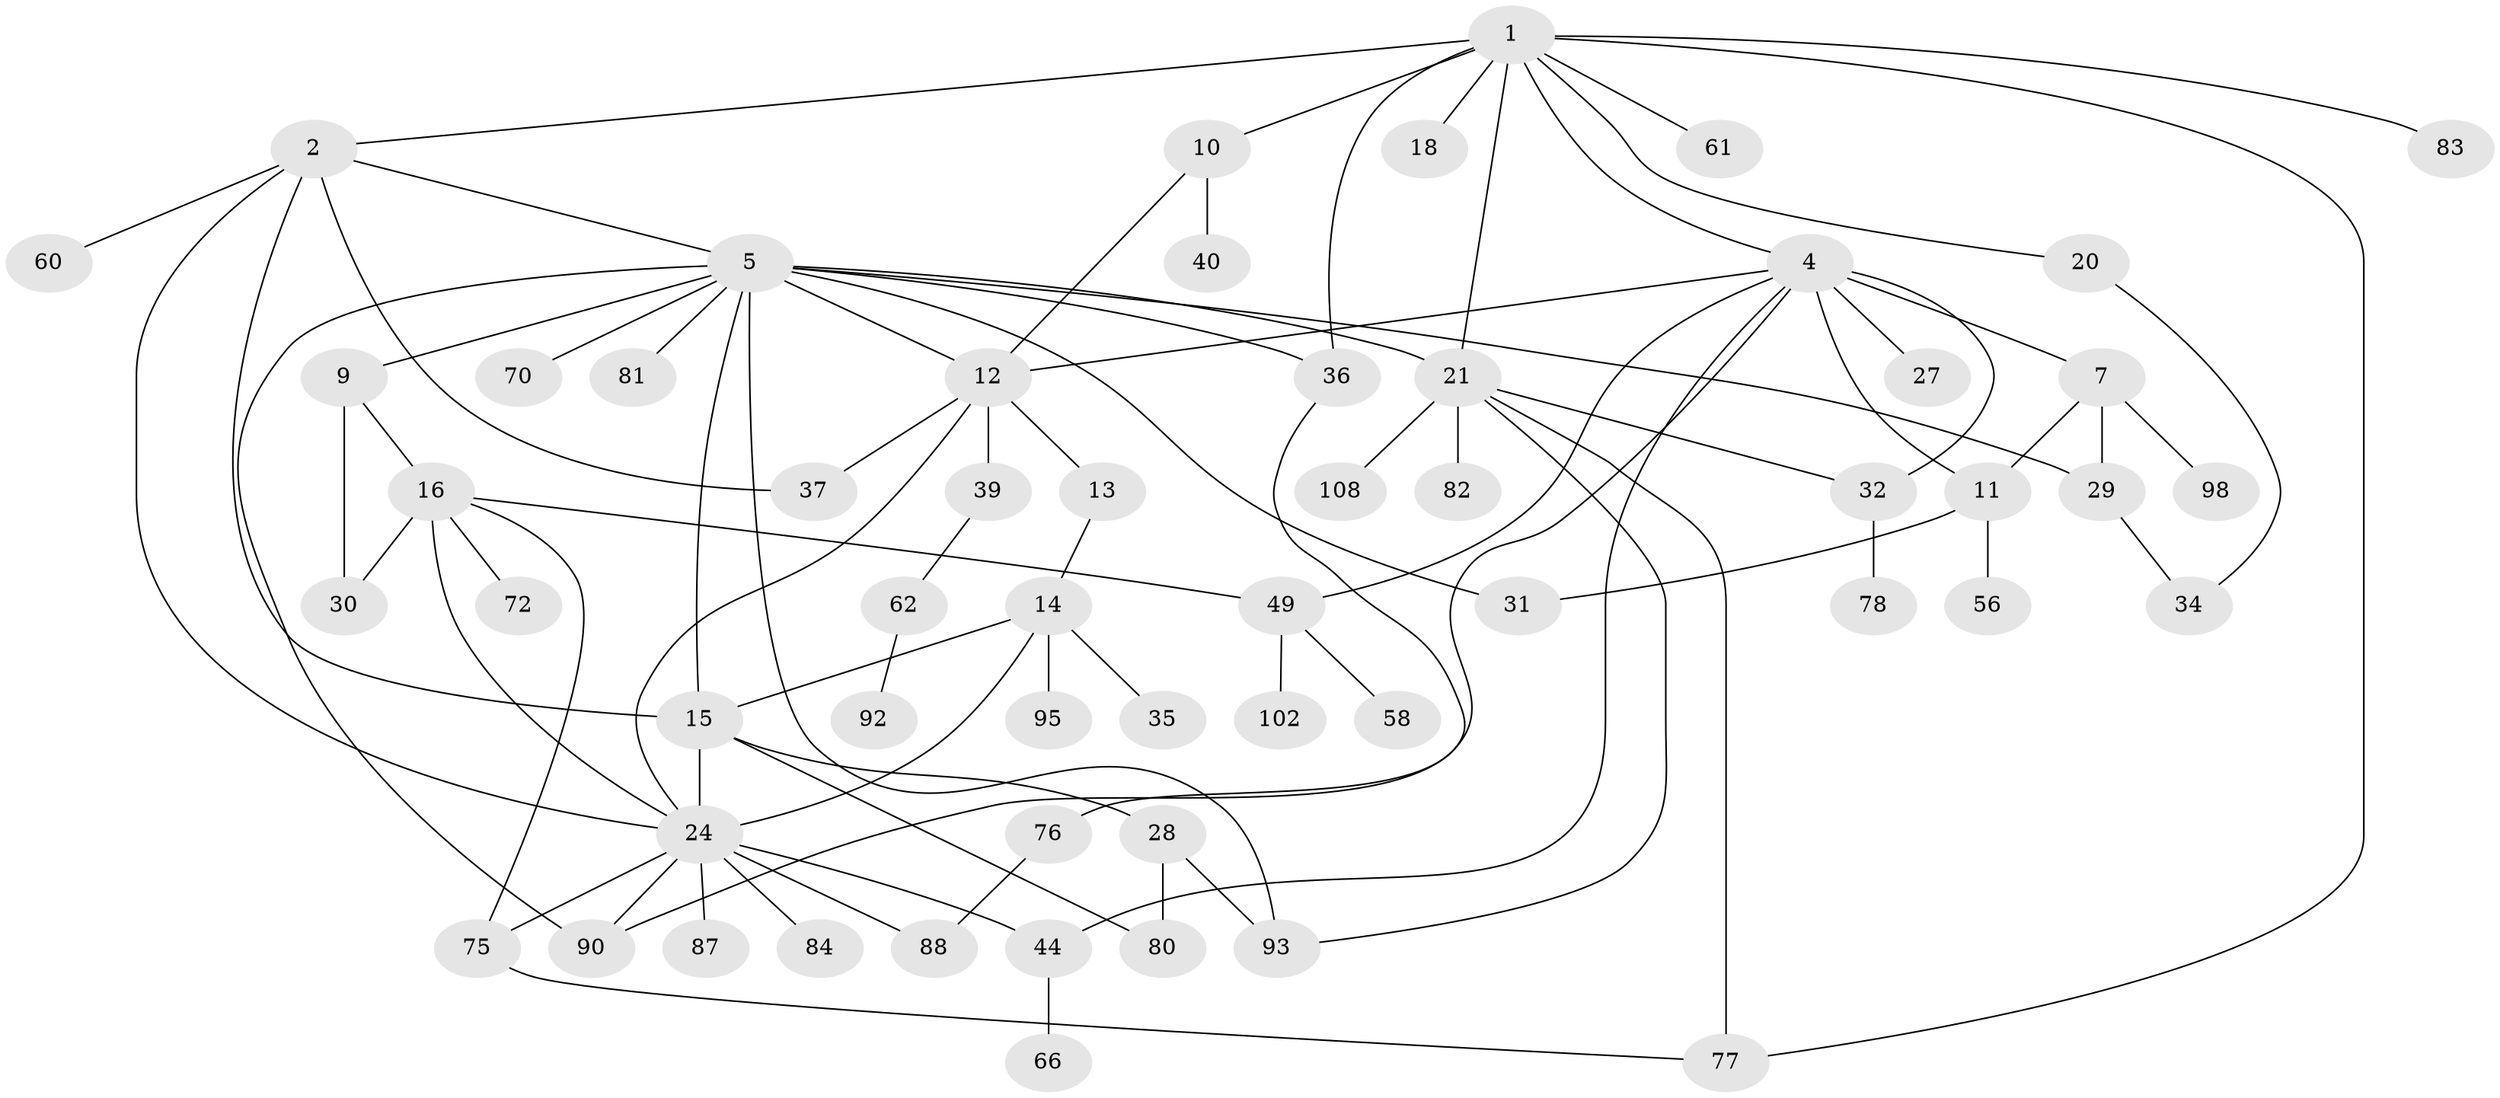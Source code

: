 // original degree distribution, {5: 0.05263157894736842, 6: 0.03508771929824561, 7: 0.008771929824561403, 9: 0.008771929824561403, 8: 0.008771929824561403, 3: 0.22807017543859648, 4: 0.07017543859649122, 1: 0.2982456140350877, 2: 0.2894736842105263}
// Generated by graph-tools (version 1.1) at 2025/13/03/09/25 04:13:30]
// undirected, 57 vertices, 84 edges
graph export_dot {
graph [start="1"]
  node [color=gray90,style=filled];
  1 [super="+3"];
  2 [super="+45"];
  4 [super="+46+6+59+106+112+41"];
  5 [super="+69+8+25"];
  7;
  9;
  10;
  11 [super="+19+53"];
  12 [super="+52+42"];
  13 [super="+67"];
  14;
  15 [super="+100+55+22"];
  16;
  18;
  20 [super="+114+101"];
  21 [super="+57+50"];
  24 [super="+103+38+33"];
  27;
  28 [super="+54"];
  29;
  30 [super="+91"];
  31 [super="+86"];
  32 [super="+65"];
  34;
  35;
  36;
  37 [super="+71"];
  39;
  40 [super="+94"];
  44;
  49;
  56 [super="+111+64"];
  58 [super="+89"];
  60;
  61 [super="+63"];
  62 [super="+104"];
  66;
  70 [super="+110"];
  72;
  75;
  76;
  77;
  78 [super="+105"];
  80;
  81;
  82;
  83;
  84 [super="+99"];
  87;
  88 [super="+96"];
  90;
  92;
  93;
  95;
  98;
  102;
  108;
  1 -- 2;
  1 -- 20;
  1 -- 61;
  1 -- 83;
  1 -- 18;
  1 -- 4;
  1 -- 36;
  1 -- 21 [weight=2];
  1 -- 10;
  1 -- 77;
  2 -- 5;
  2 -- 15;
  2 -- 37;
  2 -- 60;
  2 -- 24;
  4 -- 7;
  4 -- 27 [weight=2];
  4 -- 11;
  4 -- 32;
  4 -- 49;
  4 -- 90;
  4 -- 12;
  4 -- 44;
  5 -- 29;
  5 -- 31;
  5 -- 70;
  5 -- 93;
  5 -- 36;
  5 -- 9;
  5 -- 15;
  5 -- 81;
  5 -- 21;
  5 -- 90;
  5 -- 12;
  7 -- 11;
  7 -- 98;
  7 -- 29;
  9 -- 16;
  9 -- 30;
  10 -- 12;
  10 -- 40;
  11 -- 56;
  11 -- 31;
  12 -- 13;
  12 -- 39;
  12 -- 37;
  12 -- 24;
  13 -- 14;
  14 -- 24;
  14 -- 35;
  14 -- 95;
  14 -- 15;
  15 -- 24;
  15 -- 80;
  15 -- 28;
  16 -- 30;
  16 -- 49;
  16 -- 72;
  16 -- 75;
  16 -- 24;
  20 -- 34;
  21 -- 77;
  21 -- 32;
  21 -- 82;
  21 -- 108;
  21 -- 93;
  24 -- 90;
  24 -- 88;
  24 -- 84;
  24 -- 44;
  24 -- 75;
  24 -- 87;
  28 -- 93;
  28 -- 80;
  29 -- 34;
  32 -- 78;
  36 -- 76;
  39 -- 62;
  44 -- 66;
  49 -- 58;
  49 -- 102;
  62 -- 92;
  75 -- 77;
  76 -- 88;
}
